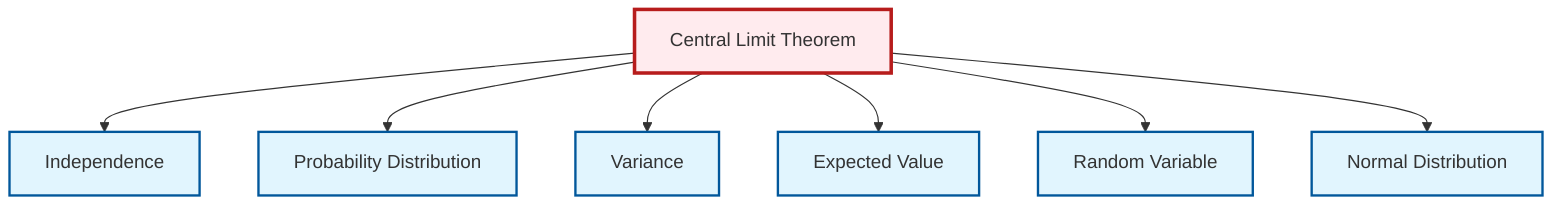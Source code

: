 graph TD
    classDef definition fill:#e1f5fe,stroke:#01579b,stroke-width:2px
    classDef theorem fill:#f3e5f5,stroke:#4a148c,stroke-width:2px
    classDef axiom fill:#fff3e0,stroke:#e65100,stroke-width:2px
    classDef example fill:#e8f5e9,stroke:#1b5e20,stroke-width:2px
    classDef current fill:#ffebee,stroke:#b71c1c,stroke-width:3px
    def-probability-distribution["Probability Distribution"]:::definition
    def-independence["Independence"]:::definition
    def-expectation["Expected Value"]:::definition
    def-normal-distribution["Normal Distribution"]:::definition
    thm-central-limit["Central Limit Theorem"]:::theorem
    def-random-variable["Random Variable"]:::definition
    def-variance["Variance"]:::definition
    thm-central-limit --> def-independence
    thm-central-limit --> def-probability-distribution
    thm-central-limit --> def-variance
    thm-central-limit --> def-expectation
    thm-central-limit --> def-random-variable
    thm-central-limit --> def-normal-distribution
    class thm-central-limit current